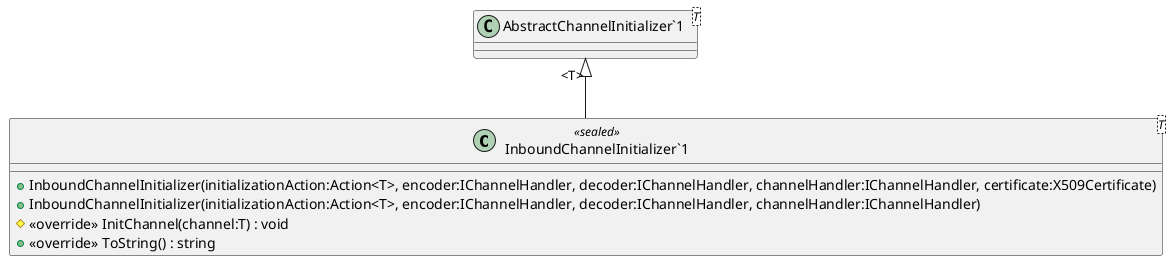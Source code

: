 @startuml
class "InboundChannelInitializer`1"<T> <<sealed>> {
    + InboundChannelInitializer(initializationAction:Action<T>, encoder:IChannelHandler, decoder:IChannelHandler, channelHandler:IChannelHandler, certificate:X509Certificate)
    + InboundChannelInitializer(initializationAction:Action<T>, encoder:IChannelHandler, decoder:IChannelHandler, channelHandler:IChannelHandler)
    # <<override>> InitChannel(channel:T) : void
    + <<override>> ToString() : string
}
class "AbstractChannelInitializer`1"<T> {
}
"AbstractChannelInitializer`1" "<T>" <|-- "InboundChannelInitializer`1"
@enduml
